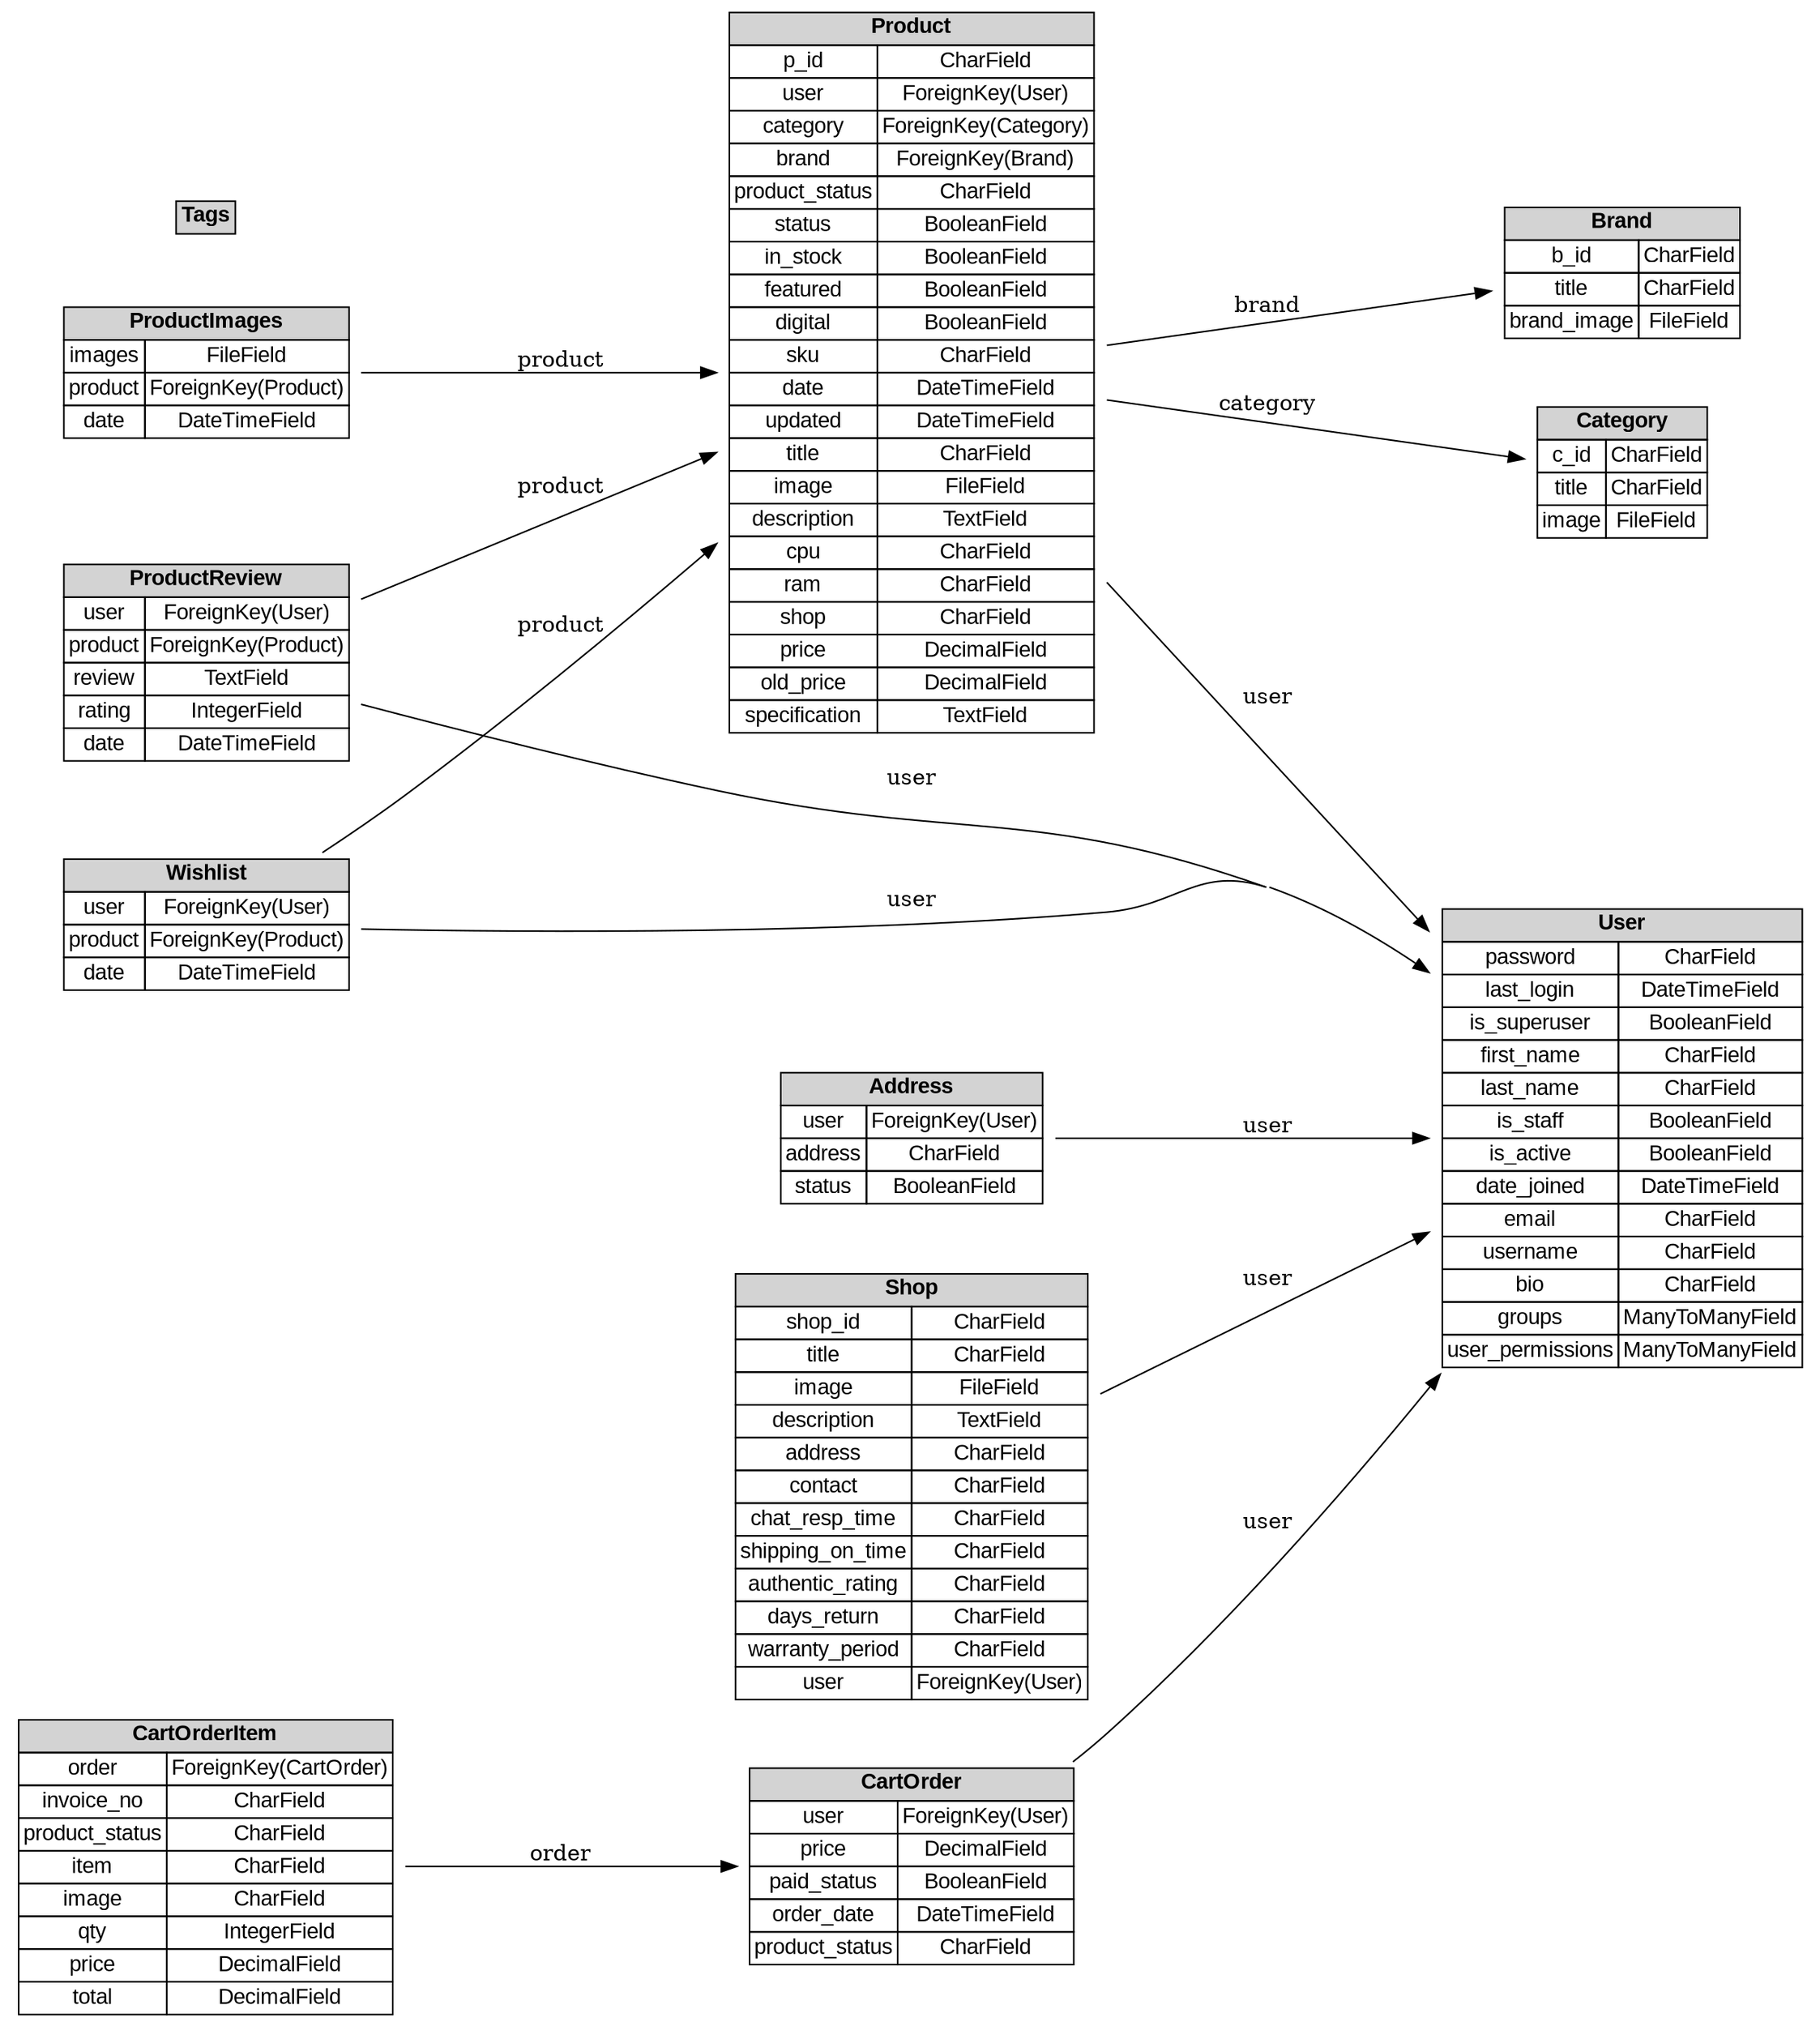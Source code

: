 digraph G {
  node [shape=none, fontname="Arial"];
  rankdir="LR";
  concentrate=True;
  splines=True;
  overlap=False;
  ranksep=2.0;
  nodesep=0.5;
  ProductImages [label=<<TABLE BORDER="0" CELLBORDER="1" CELLSPACING="0"><TR><TD COLSPAN="2" BGCOLOR="lightgrey"><B>ProductImages</B></TD></TR><TR><TD>images</TD><TD>FileField</TD></TR><TR><TD>product</TD><TD>ForeignKey(Product)</TD></TR><TR><TD>date</TD><TD>DateTimeField</TD></TR></TABLE>>];
  User [label=<<TABLE BORDER="0" CELLBORDER="1" CELLSPACING="0"><TR><TD COLSPAN="2" BGCOLOR="lightgrey"><B>User</B></TD></TR><TR><TD>password</TD><TD>CharField</TD></TR><TR><TD>last_login</TD><TD>DateTimeField</TD></TR><TR><TD>is_superuser</TD><TD>BooleanField</TD></TR><TR><TD>first_name</TD><TD>CharField</TD></TR><TR><TD>last_name</TD><TD>CharField</TD></TR><TR><TD>is_staff</TD><TD>BooleanField</TD></TR><TR><TD>is_active</TD><TD>BooleanField</TD></TR><TR><TD>date_joined</TD><TD>DateTimeField</TD></TR><TR><TD>email</TD><TD>CharField</TD></TR><TR><TD>username</TD><TD>CharField</TD></TR><TR><TD>bio</TD><TD>CharField</TD></TR><TR><TD>groups</TD><TD>ManyToManyField</TD></TR><TR><TD>user_permissions</TD><TD>ManyToManyField</TD></TR></TABLE>>];
  Product [label=<<TABLE BORDER="0" CELLBORDER="1" CELLSPACING="0"><TR><TD COLSPAN="2" BGCOLOR="lightgrey"><B>Product</B></TD></TR><TR><TD>p_id</TD><TD>CharField</TD></TR><TR><TD>user</TD><TD>ForeignKey(User)</TD></TR><TR><TD>category</TD><TD>ForeignKey(Category)</TD></TR><TR><TD>brand</TD><TD>ForeignKey(Brand)</TD></TR><TR><TD>product_status</TD><TD>CharField</TD></TR><TR><TD>status</TD><TD>BooleanField</TD></TR><TR><TD>in_stock</TD><TD>BooleanField</TD></TR><TR><TD>featured</TD><TD>BooleanField</TD></TR><TR><TD>digital</TD><TD>BooleanField</TD></TR><TR><TD>sku</TD><TD>CharField</TD></TR><TR><TD>date</TD><TD>DateTimeField</TD></TR><TR><TD>updated</TD><TD>DateTimeField</TD></TR><TR><TD>title</TD><TD>CharField</TD></TR><TR><TD>image</TD><TD>FileField</TD></TR><TR><TD>description</TD><TD>TextField</TD></TR><TR><TD>cpu</TD><TD>CharField</TD></TR><TR><TD>ram</TD><TD>CharField</TD></TR><TR><TD>shop</TD><TD>CharField</TD></TR><TR><TD>price</TD><TD>DecimalField</TD></TR><TR><TD>old_price</TD><TD>DecimalField</TD></TR><TR><TD>specification</TD><TD>TextField</TD></TR></TABLE>>];
  ProductReview [label=<<TABLE BORDER="0" CELLBORDER="1" CELLSPACING="0"><TR><TD COLSPAN="2" BGCOLOR="lightgrey"><B>ProductReview</B></TD></TR><TR><TD>user</TD><TD>ForeignKey(User)</TD></TR><TR><TD>product</TD><TD>ForeignKey(Product)</TD></TR><TR><TD>review</TD><TD>TextField</TD></TR><TR><TD>rating</TD><TD>IntegerField</TD></TR><TR><TD>date</TD><TD>DateTimeField</TD></TR></TABLE>>];
  Brand [label=<<TABLE BORDER="0" CELLBORDER="1" CELLSPACING="0"><TR><TD COLSPAN="2" BGCOLOR="lightgrey"><B>Brand</B></TD></TR><TR><TD>b_id</TD><TD>CharField</TD></TR><TR><TD>title</TD><TD>CharField</TD></TR><TR><TD>brand_image</TD><TD>FileField</TD></TR></TABLE>>];
  Address [label=<<TABLE BORDER="0" CELLBORDER="1" CELLSPACING="0"><TR><TD COLSPAN="2" BGCOLOR="lightgrey"><B>Address</B></TD></TR><TR><TD>user</TD><TD>ForeignKey(User)</TD></TR><TR><TD>address</TD><TD>CharField</TD></TR><TR><TD>status</TD><TD>BooleanField</TD></TR></TABLE>>];
  Shop [label=<<TABLE BORDER="0" CELLBORDER="1" CELLSPACING="0"><TR><TD COLSPAN="2" BGCOLOR="lightgrey"><B>Shop</B></TD></TR><TR><TD>shop_id</TD><TD>CharField</TD></TR><TR><TD>title</TD><TD>CharField</TD></TR><TR><TD>image</TD><TD>FileField</TD></TR><TR><TD>description</TD><TD>TextField</TD></TR><TR><TD>address</TD><TD>CharField</TD></TR><TR><TD>contact</TD><TD>CharField</TD></TR><TR><TD>chat_resp_time</TD><TD>CharField</TD></TR><TR><TD>shipping_on_time</TD><TD>CharField</TD></TR><TR><TD>authentic_rating</TD><TD>CharField</TD></TR><TR><TD>days_return</TD><TD>CharField</TD></TR><TR><TD>warranty_period</TD><TD>CharField</TD></TR><TR><TD>user</TD><TD>ForeignKey(User)</TD></TR></TABLE>>];
  CartOrderItem [label=<<TABLE BORDER="0" CELLBORDER="1" CELLSPACING="0"><TR><TD COLSPAN="2" BGCOLOR="lightgrey"><B>CartOrderItem</B></TD></TR><TR><TD>order</TD><TD>ForeignKey(CartOrder)</TD></TR><TR><TD>invoice_no</TD><TD>CharField</TD></TR><TR><TD>product_status</TD><TD>CharField</TD></TR><TR><TD>item</TD><TD>CharField</TD></TR><TR><TD>image</TD><TD>CharField</TD></TR><TR><TD>qty</TD><TD>IntegerField</TD></TR><TR><TD>price</TD><TD>DecimalField</TD></TR><TR><TD>total</TD><TD>DecimalField</TD></TR></TABLE>>];
  CartOrder [label=<<TABLE BORDER="0" CELLBORDER="1" CELLSPACING="0"><TR><TD COLSPAN="2" BGCOLOR="lightgrey"><B>CartOrder</B></TD></TR><TR><TD>user</TD><TD>ForeignKey(User)</TD></TR><TR><TD>price</TD><TD>DecimalField</TD></TR><TR><TD>paid_status</TD><TD>BooleanField</TD></TR><TR><TD>order_date</TD><TD>DateTimeField</TD></TR><TR><TD>product_status</TD><TD>CharField</TD></TR></TABLE>>];
  Tags [label=<<TABLE BORDER="0" CELLBORDER="1" CELLSPACING="0"><TR><TD COLSPAN="2" BGCOLOR="lightgrey"><B>Tags</B></TD></TR></TABLE>>];
  Category [label=<<TABLE BORDER="0" CELLBORDER="1" CELLSPACING="0"><TR><TD COLSPAN="2" BGCOLOR="lightgrey"><B>Category</B></TD></TR><TR><TD>c_id</TD><TD>CharField</TD></TR><TR><TD>title</TD><TD>CharField</TD></TR><TR><TD>image</TD><TD>FileField</TD></TR></TABLE>>];
  Wishlist [label=<<TABLE BORDER="0" CELLBORDER="1" CELLSPACING="0"><TR><TD COLSPAN="2" BGCOLOR="lightgrey"><B>Wishlist</B></TD></TR><TR><TD>user</TD><TD>ForeignKey(User)</TD></TR><TR><TD>product</TD><TD>ForeignKey(Product)</TD></TR><TR><TD>date</TD><TD>DateTimeField</TD></TR></TABLE>>];
  ProductImages -> Product [label="product"];
  Product -> User [label="user"];
  Product -> Category [label="category"];
  Product -> Brand [label="brand"];
  ProductReview -> User [label="user"];
  ProductReview -> Product [label="product"];
  Address -> User [label="user"];
  Shop -> User [label="user"];
  CartOrderItem -> CartOrder [label="order"];
  CartOrder -> User [label="user"];
  Wishlist -> User [label="user"];
  Wishlist -> Product [label="product"];
}
